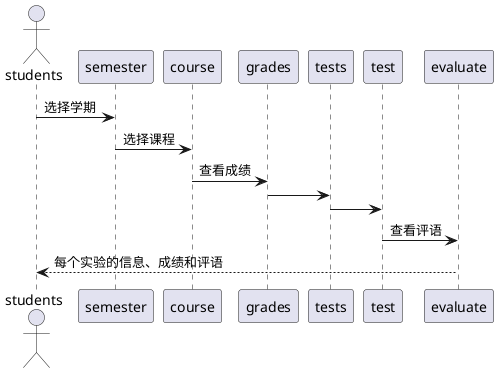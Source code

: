 @startuml
actor students
students -> semester :选择学期
semester -> course :选择课程
course -> grades: 查看成绩
grades -> tests
tests ->test
test ->evaluate:查看评语
evaluate --> students:每个实验的信息、成绩和评语
@enduml